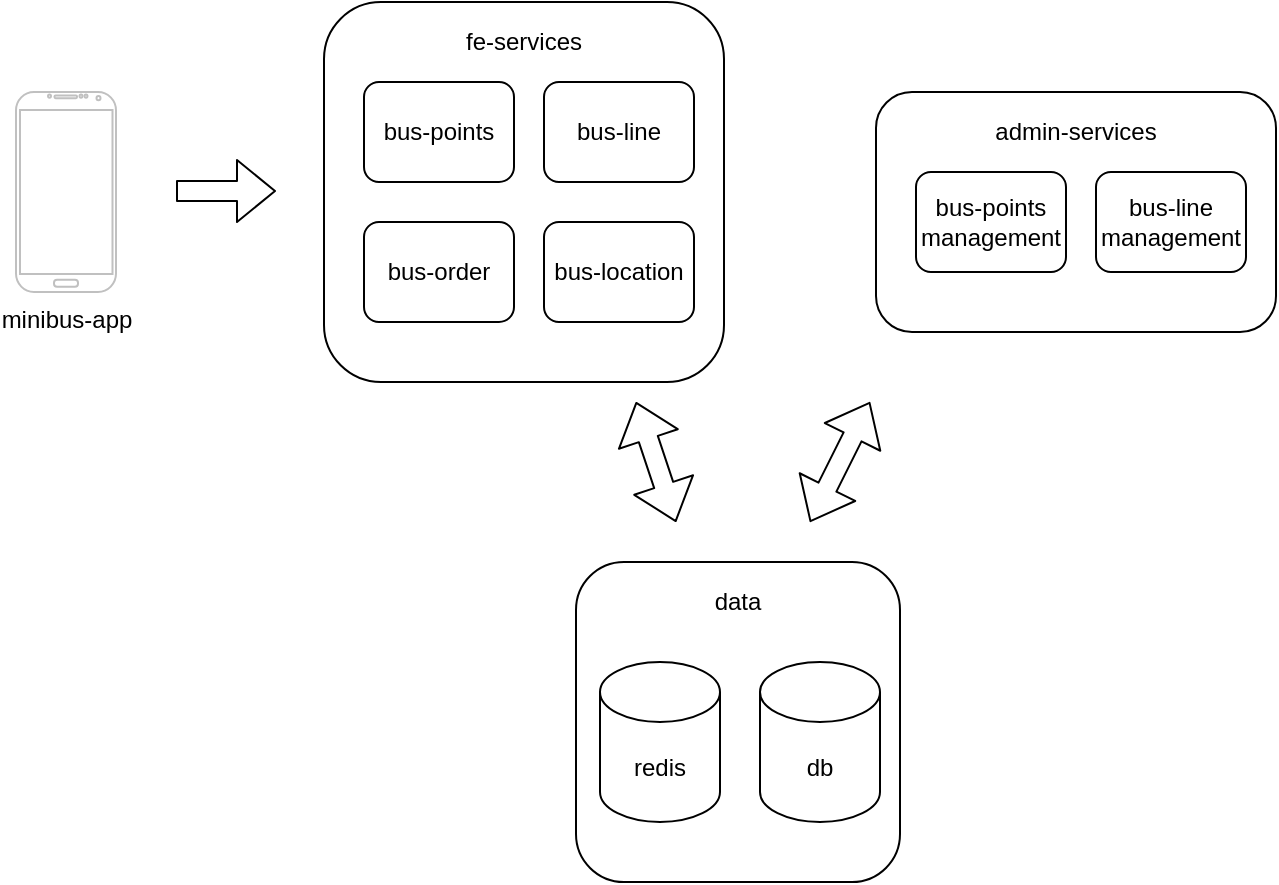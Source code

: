 <mxfile version="14.1.8" type="github">
  <diagram id="N39efjuvj9uV7_tdD0Wl" name="Page-1">
    <mxGraphModel dx="2066" dy="1128" grid="1" gridSize="10" guides="1" tooltips="1" connect="1" arrows="1" fold="1" page="1" pageScale="1" pageWidth="827" pageHeight="1169" math="0" shadow="0">
      <root>
        <mxCell id="0" />
        <mxCell id="1" parent="0" />
        <mxCell id="uSJiySgHFmY00MwDGNhw-18" value="" style="rounded=1;whiteSpace=wrap;html=1;" vertex="1" parent="1">
          <mxGeometry x="340" y="600" width="162" height="160" as="geometry" />
        </mxCell>
        <mxCell id="uSJiySgHFmY00MwDGNhw-1" value="db" style="shape=cylinder3;whiteSpace=wrap;html=1;boundedLbl=1;backgroundOutline=1;size=15;" vertex="1" parent="1">
          <mxGeometry x="432" y="650" width="60" height="80" as="geometry" />
        </mxCell>
        <mxCell id="uSJiySgHFmY00MwDGNhw-2" value="redis" style="shape=cylinder3;whiteSpace=wrap;html=1;boundedLbl=1;backgroundOutline=1;size=15;" vertex="1" parent="1">
          <mxGeometry x="352" y="650" width="60" height="80" as="geometry" />
        </mxCell>
        <mxCell id="uSJiySgHFmY00MwDGNhw-3" value="" style="rounded=1;whiteSpace=wrap;html=1;" vertex="1" parent="1">
          <mxGeometry x="490" y="365" width="200" height="120" as="geometry" />
        </mxCell>
        <mxCell id="uSJiySgHFmY00MwDGNhw-4" value="admin-services" style="text;html=1;strokeColor=none;fillColor=none;align=center;verticalAlign=middle;whiteSpace=wrap;rounded=0;" vertex="1" parent="1">
          <mxGeometry x="530" y="375" width="120" height="20" as="geometry" />
        </mxCell>
        <mxCell id="uSJiySgHFmY00MwDGNhw-5" value="bus-points&lt;br&gt;management" style="rounded=1;whiteSpace=wrap;html=1;" vertex="1" parent="1">
          <mxGeometry x="510" y="405" width="75" height="50" as="geometry" />
        </mxCell>
        <mxCell id="uSJiySgHFmY00MwDGNhw-6" value="bus-line&lt;br&gt;&lt;span style=&quot;color: rgba(0 , 0 , 0 , 0) ; font-family: monospace ; font-size: 0px&quot;&gt;%3CmxGraphModel%3E%3Croot%3E%3CmxCell%20id%3D%220%22%2F%3E%3CmxCell%20id%3D%221%22%20parent%3D%220%22%2F%3E%3CmxCell%20id%3D%222%22%20value%3D%22%22%20style%3D%22rounded%3D1%3BwhiteSpace%3Dwrap%3Bhtml%3D1%3B%22%20vertex%3D%221%22%20parent%3D%221%22%3E%3CmxGeometry%20x%3D%22500%22%20y%3D%22320%22%20width%3D%22200%22%20height%3D%22120%22%20as%3D%22geometry%22%2F%3E%3C%2FmxCell%3E%3CmxCell%20id%3D%223%22%20value%3D%22admin-services%22%20style%3D%22text%3Bhtml%3D1%3BstrokeColor%3Dnone%3BfillColor%3Dnone%3Balign%3Dcenter%3BverticalAlign%3Dmiddle%3BwhiteSpace%3Dwrap%3Brounded%3D0%3B%22%20vertex%3D%221%22%20parent%3D%221%22%3E%3CmxGeometry%20x%3D%22540%22%20y%3D%22330%22%20width%3D%22120%22%20height%3D%2220%22%20as%3D%22geometry%22%2F%3E%3C%2FmxCell%3E%3CmxCell%20id%3D%224%22%20value%3D%22bus-points%22%20style%3D%22rounded%3D1%3BwhiteSpace%3Dwrap%3Bhtml%3D1%3B%22%20vertex%3D%221%22%20parent%3D%221%22%3E%3CmxGeometry%20x%3D%22520%22%20y%3D%22360%22%20width%3D%2275%22%20height%3D%2250%22%20as%3D%22geometry%22%2F%3E%3C%2FmxCell%3E%3CmxCell%20id%3D%225%22%20value%3D%22bus-line%22%20style%3D%22rounded%3D1%3BwhiteSpace%3Dwrap%3Bhtml%3D1%3B%22%20vertex%3D%221%22%20parent%3D%221%22%3E%3CmxGeometry%20x%3D%22610%22%20y%3D%22360%22%20width%3D%2275%22%20height%3D%2250%22%20as%3D%22geometry%22%2F%3E%3C%2FmxCell%3E%3C%2Froot%3E%3C%2FmxGraphModel%3E&lt;/span&gt;management" style="rounded=1;whiteSpace=wrap;html=1;" vertex="1" parent="1">
          <mxGeometry x="600" y="405" width="75" height="50" as="geometry" />
        </mxCell>
        <mxCell id="uSJiySgHFmY00MwDGNhw-7" value="" style="rounded=1;whiteSpace=wrap;html=1;" vertex="1" parent="1">
          <mxGeometry x="214" y="320" width="200" height="190" as="geometry" />
        </mxCell>
        <mxCell id="uSJiySgHFmY00MwDGNhw-8" value="fe-services" style="text;html=1;strokeColor=none;fillColor=none;align=center;verticalAlign=middle;whiteSpace=wrap;rounded=0;" vertex="1" parent="1">
          <mxGeometry x="254" y="330" width="120" height="20" as="geometry" />
        </mxCell>
        <mxCell id="uSJiySgHFmY00MwDGNhw-9" value="bus-points" style="rounded=1;whiteSpace=wrap;html=1;" vertex="1" parent="1">
          <mxGeometry x="234" y="360" width="75" height="50" as="geometry" />
        </mxCell>
        <mxCell id="uSJiySgHFmY00MwDGNhw-10" value="bus-line" style="rounded=1;whiteSpace=wrap;html=1;" vertex="1" parent="1">
          <mxGeometry x="324" y="360" width="75" height="50" as="geometry" />
        </mxCell>
        <mxCell id="uSJiySgHFmY00MwDGNhw-11" value="bus-order" style="rounded=1;whiteSpace=wrap;html=1;" vertex="1" parent="1">
          <mxGeometry x="234" y="430" width="75" height="50" as="geometry" />
        </mxCell>
        <mxCell id="uSJiySgHFmY00MwDGNhw-12" value="bus-location" style="rounded=1;whiteSpace=wrap;html=1;" vertex="1" parent="1">
          <mxGeometry x="324" y="430" width="75" height="50" as="geometry" />
        </mxCell>
        <mxCell id="uSJiySgHFmY00MwDGNhw-13" value="minibus-app" style="verticalLabelPosition=bottom;verticalAlign=top;html=1;shadow=0;dashed=0;strokeWidth=1;shape=mxgraph.android.phone2;strokeColor=#c0c0c0;" vertex="1" parent="1">
          <mxGeometry x="60" y="365" width="50" height="100" as="geometry" />
        </mxCell>
        <mxCell id="uSJiySgHFmY00MwDGNhw-15" value="" style="shape=flexArrow;endArrow=classic;html=1;" edge="1" parent="1">
          <mxGeometry width="50" height="50" relative="1" as="geometry">
            <mxPoint x="140" y="414.5" as="sourcePoint" />
            <mxPoint x="190" y="414.5" as="targetPoint" />
          </mxGeometry>
        </mxCell>
        <mxCell id="uSJiySgHFmY00MwDGNhw-17" value="" style="shape=flexArrow;endArrow=classic;startArrow=classic;html=1;" edge="1" parent="1">
          <mxGeometry width="50" height="50" relative="1" as="geometry">
            <mxPoint x="390" y="580" as="sourcePoint" />
            <mxPoint x="370" y="520" as="targetPoint" />
          </mxGeometry>
        </mxCell>
        <mxCell id="uSJiySgHFmY00MwDGNhw-19" value="data" style="text;html=1;strokeColor=none;fillColor=none;align=center;verticalAlign=middle;whiteSpace=wrap;rounded=0;" vertex="1" parent="1">
          <mxGeometry x="401" y="610" width="40" height="20" as="geometry" />
        </mxCell>
        <mxCell id="uSJiySgHFmY00MwDGNhw-20" value="" style="shape=flexArrow;endArrow=classic;startArrow=classic;html=1;" edge="1" parent="1">
          <mxGeometry width="50" height="50" relative="1" as="geometry">
            <mxPoint x="457" y="580" as="sourcePoint" />
            <mxPoint x="487" y="520" as="targetPoint" />
          </mxGeometry>
        </mxCell>
      </root>
    </mxGraphModel>
  </diagram>
</mxfile>
